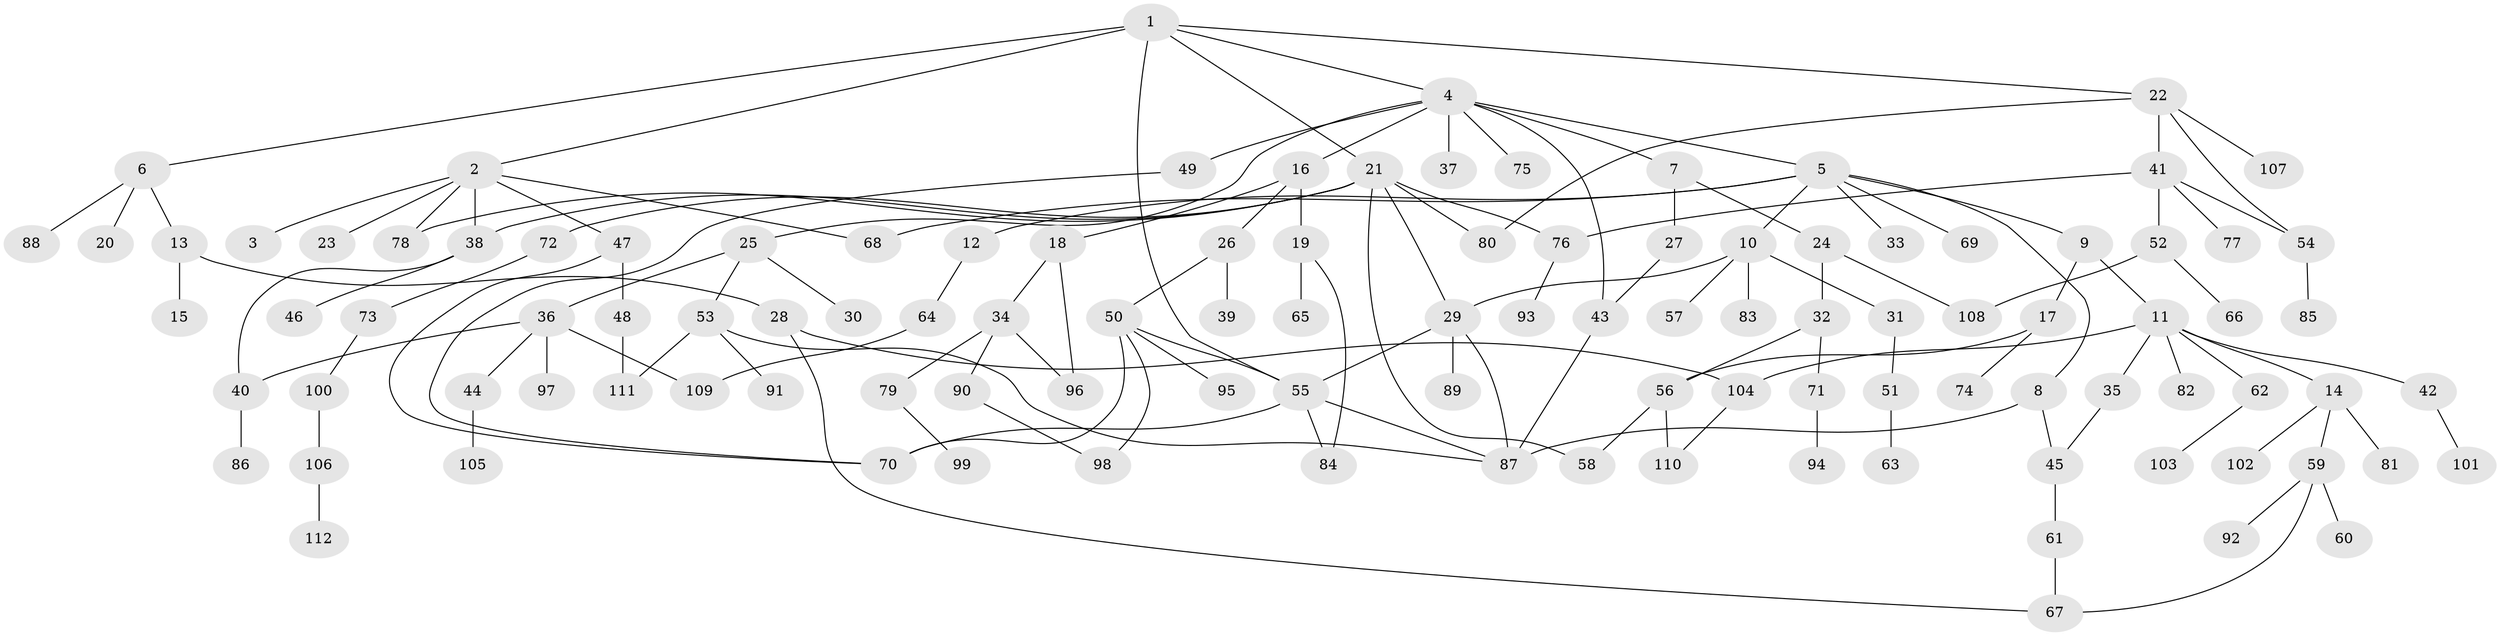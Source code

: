 // Generated by graph-tools (version 1.1) at 2025/10/02/27/25 16:10:54]
// undirected, 112 vertices, 142 edges
graph export_dot {
graph [start="1"]
  node [color=gray90,style=filled];
  1;
  2;
  3;
  4;
  5;
  6;
  7;
  8;
  9;
  10;
  11;
  12;
  13;
  14;
  15;
  16;
  17;
  18;
  19;
  20;
  21;
  22;
  23;
  24;
  25;
  26;
  27;
  28;
  29;
  30;
  31;
  32;
  33;
  34;
  35;
  36;
  37;
  38;
  39;
  40;
  41;
  42;
  43;
  44;
  45;
  46;
  47;
  48;
  49;
  50;
  51;
  52;
  53;
  54;
  55;
  56;
  57;
  58;
  59;
  60;
  61;
  62;
  63;
  64;
  65;
  66;
  67;
  68;
  69;
  70;
  71;
  72;
  73;
  74;
  75;
  76;
  77;
  78;
  79;
  80;
  81;
  82;
  83;
  84;
  85;
  86;
  87;
  88;
  89;
  90;
  91;
  92;
  93;
  94;
  95;
  96;
  97;
  98;
  99;
  100;
  101;
  102;
  103;
  104;
  105;
  106;
  107;
  108;
  109;
  110;
  111;
  112;
  1 -- 2;
  1 -- 4;
  1 -- 6;
  1 -- 21;
  1 -- 22;
  1 -- 55;
  2 -- 3;
  2 -- 23;
  2 -- 38;
  2 -- 47;
  2 -- 68;
  2 -- 78;
  4 -- 5;
  4 -- 7;
  4 -- 16;
  4 -- 25;
  4 -- 37;
  4 -- 49;
  4 -- 75;
  4 -- 43;
  5 -- 8;
  5 -- 9;
  5 -- 10;
  5 -- 12;
  5 -- 33;
  5 -- 69;
  5 -- 68;
  6 -- 13;
  6 -- 20;
  6 -- 88;
  7 -- 24;
  7 -- 27;
  8 -- 45;
  8 -- 87;
  9 -- 11;
  9 -- 17;
  10 -- 29;
  10 -- 31;
  10 -- 57;
  10 -- 83;
  11 -- 14;
  11 -- 35;
  11 -- 42;
  11 -- 62;
  11 -- 82;
  11 -- 104;
  12 -- 64;
  13 -- 15;
  13 -- 28;
  14 -- 59;
  14 -- 81;
  14 -- 102;
  16 -- 18;
  16 -- 19;
  16 -- 26;
  17 -- 74;
  17 -- 56;
  18 -- 34;
  18 -- 96;
  19 -- 65;
  19 -- 84;
  21 -- 58;
  21 -- 72;
  21 -- 76;
  21 -- 80;
  21 -- 78;
  21 -- 38;
  21 -- 29;
  22 -- 41;
  22 -- 107;
  22 -- 80;
  22 -- 54;
  24 -- 32;
  24 -- 108;
  25 -- 30;
  25 -- 36;
  25 -- 53;
  26 -- 39;
  26 -- 50;
  27 -- 43;
  28 -- 104;
  28 -- 67;
  29 -- 89;
  29 -- 55;
  29 -- 87;
  31 -- 51;
  32 -- 56;
  32 -- 71;
  34 -- 79;
  34 -- 90;
  34 -- 96;
  35 -- 45;
  36 -- 44;
  36 -- 97;
  36 -- 109;
  36 -- 40;
  38 -- 40;
  38 -- 46;
  40 -- 86;
  41 -- 52;
  41 -- 54;
  41 -- 77;
  41 -- 76;
  42 -- 101;
  43 -- 87;
  44 -- 105;
  45 -- 61;
  47 -- 48;
  47 -- 70;
  48 -- 111;
  49 -- 70;
  50 -- 55;
  50 -- 70;
  50 -- 95;
  50 -- 98;
  51 -- 63;
  52 -- 66;
  52 -- 108;
  53 -- 91;
  53 -- 111;
  53 -- 87;
  54 -- 85;
  55 -- 84;
  55 -- 87;
  55 -- 70;
  56 -- 110;
  56 -- 58;
  59 -- 60;
  59 -- 67;
  59 -- 92;
  61 -- 67;
  62 -- 103;
  64 -- 109;
  71 -- 94;
  72 -- 73;
  73 -- 100;
  76 -- 93;
  79 -- 99;
  90 -- 98;
  100 -- 106;
  104 -- 110;
  106 -- 112;
}
